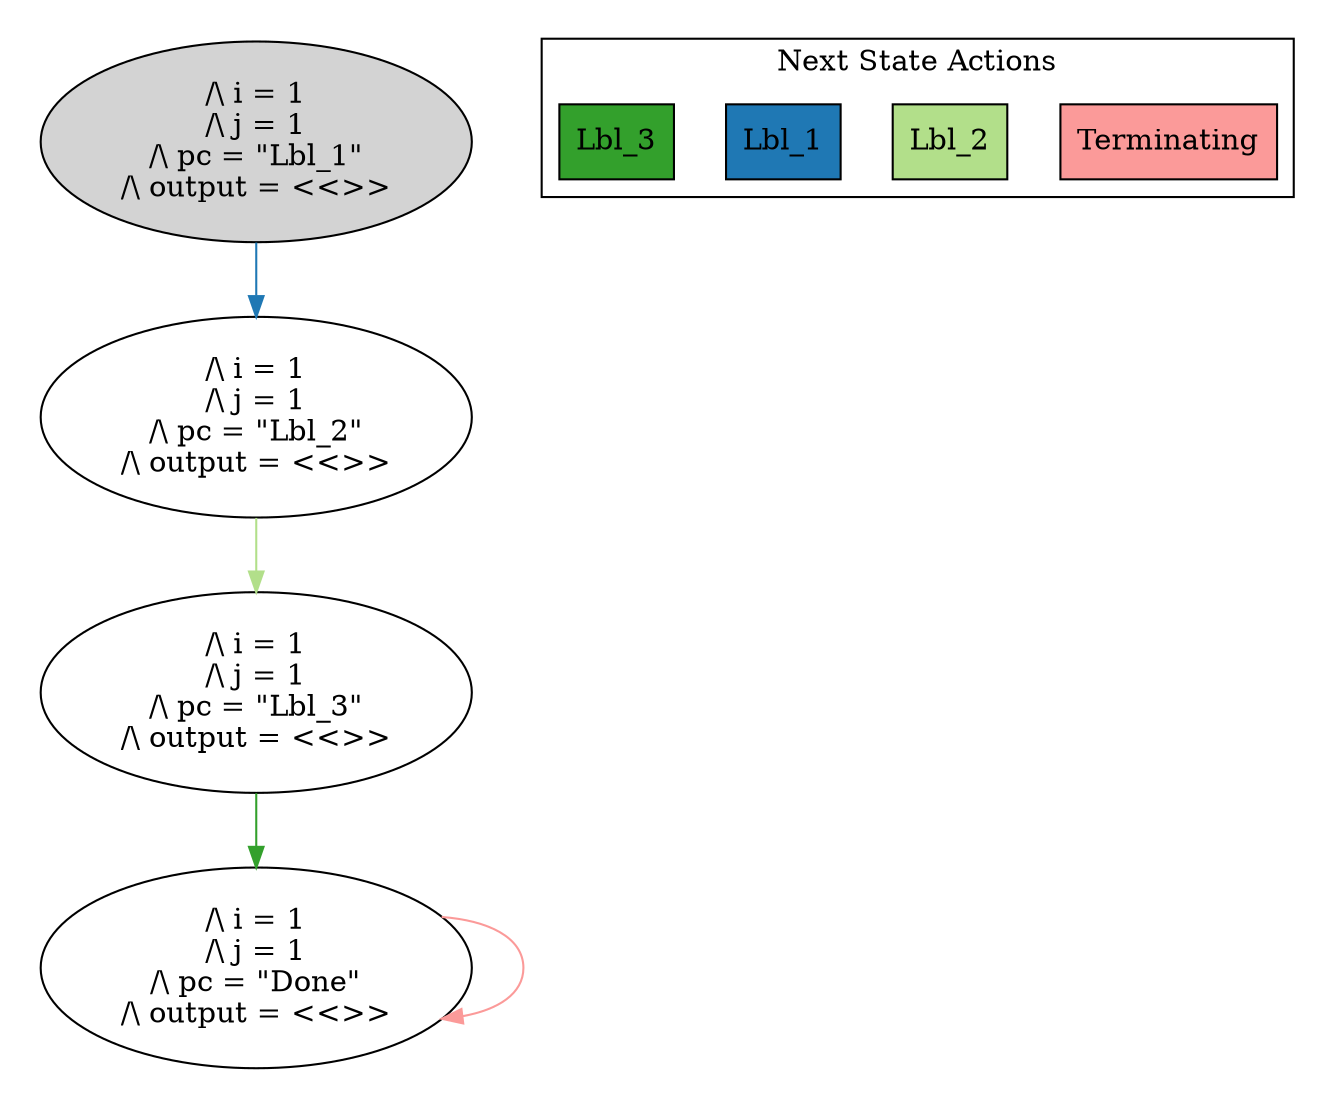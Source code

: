strict digraph DiskGraph {
edge [colorscheme="paired12"]
nodesep=0.35;
subgraph cluster_graph {
color="white";
3169409120489805121 [label="/\\ i = 1\n/\\ j = 1\n/\\ pc = \"Lbl_1\"\n/\\ output = <<>>",style = filled]
3169409120489805121 -> -7823167178002975191 [label="",color="2",fontcolor="2"];
-7823167178002975191 [label="/\\ i = 1\n/\\ j = 1\n/\\ pc = \"Lbl_2\"\n/\\ output = <<>>"];
-7823167178002975191 -> 1748982308393279336 [label="",color="3",fontcolor="3"];
1748982308393279336 [label="/\\ i = 1\n/\\ j = 1\n/\\ pc = \"Lbl_3\"\n/\\ output = <<>>"];
1748982308393279336 -> 79276524605649938 [label="",color="4",fontcolor="4"];
79276524605649938 [label="/\\ i = 1\n/\\ j = 1\n/\\ pc = \"Done\"\n/\\ output = <<>>"];
79276524605649938 -> 79276524605649938 [label="",color="5",fontcolor="5"];
{rank = same; 3169409120489805121;}
{rank = same; -7823167178002975191;}
{rank = same; 1748982308393279336;}
{rank = same; 79276524605649938;}
}
subgraph cluster_legend {graph[style=bold];label = "Next State Actions" style="solid"
node [ labeljust="l",colorscheme="paired12",style=filled,shape=record ]
Terminating [label="Terminating",fillcolor=5]
Lbl_2 [label="Lbl_2",fillcolor=3]
Lbl_1 [label="Lbl_1",fillcolor=2]
Lbl_3 [label="Lbl_3",fillcolor=4]
}}